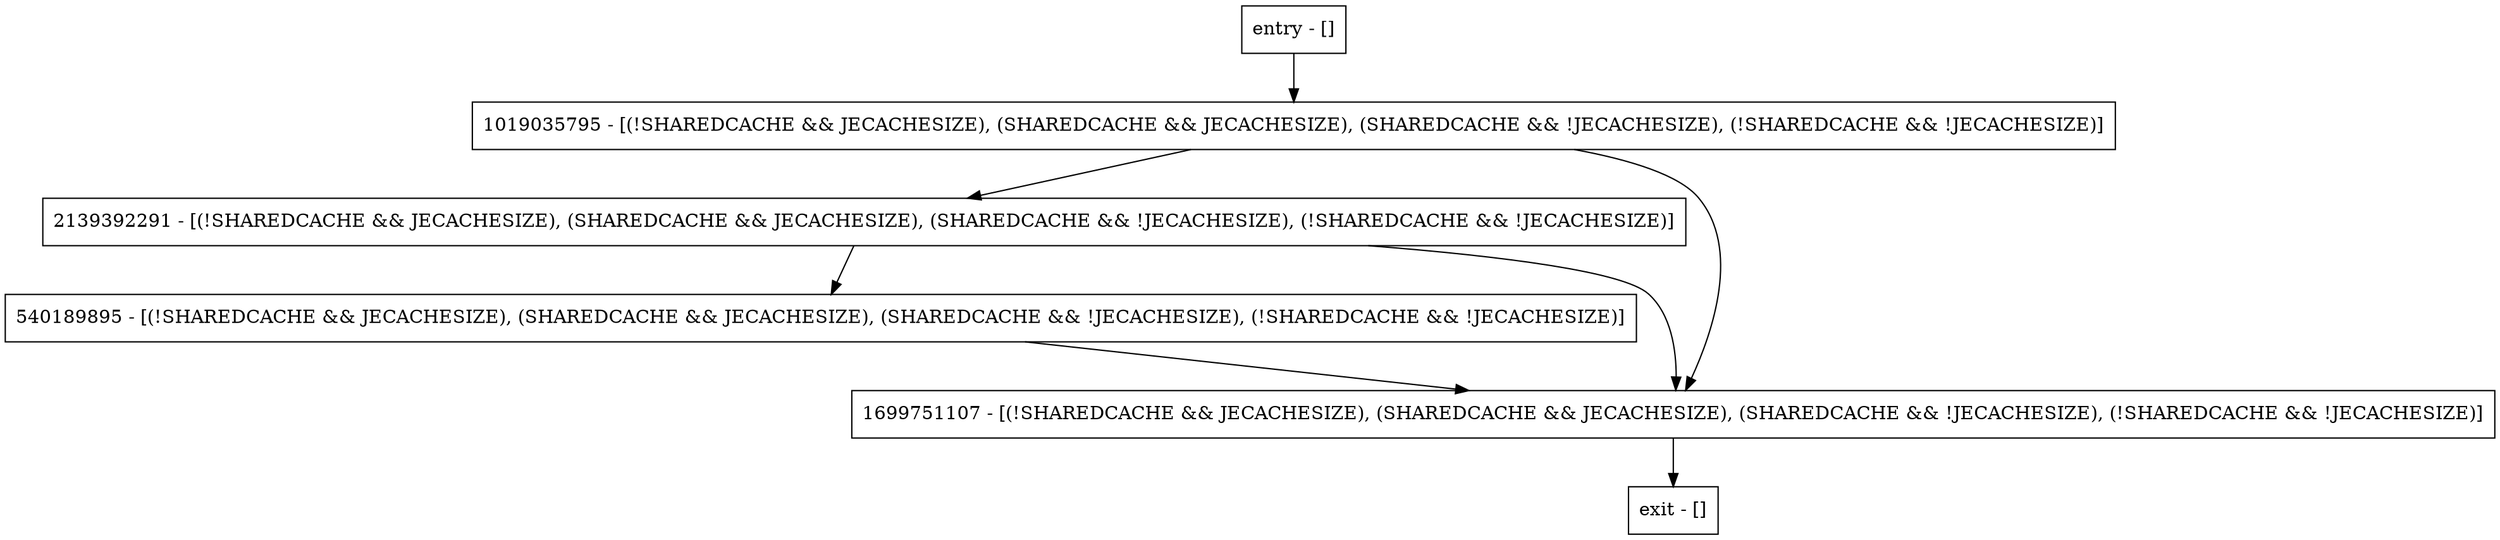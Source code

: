 digraph doDaemonEviction {
node [shape=record];
entry [label="entry - []"];
exit [label="exit - []"];
2139392291 [label="2139392291 - [(!SHAREDCACHE && JECACHESIZE), (SHAREDCACHE && JECACHESIZE), (SHAREDCACHE && !JECACHESIZE), (!SHAREDCACHE && !JECACHESIZE)]"];
540189895 [label="540189895 - [(!SHAREDCACHE && JECACHESIZE), (SHAREDCACHE && JECACHESIZE), (SHAREDCACHE && !JECACHESIZE), (!SHAREDCACHE && !JECACHESIZE)]"];
1019035795 [label="1019035795 - [(!SHAREDCACHE && JECACHESIZE), (SHAREDCACHE && JECACHESIZE), (SHAREDCACHE && !JECACHESIZE), (!SHAREDCACHE && !JECACHESIZE)]"];
1699751107 [label="1699751107 - [(!SHAREDCACHE && JECACHESIZE), (SHAREDCACHE && JECACHESIZE), (SHAREDCACHE && !JECACHESIZE), (!SHAREDCACHE && !JECACHESIZE)]"];
entry;
exit;
entry -> 1019035795;
2139392291 -> 540189895;
2139392291 -> 1699751107;
540189895 -> 1699751107;
1019035795 -> 2139392291;
1019035795 -> 1699751107;
1699751107 -> exit;
}
